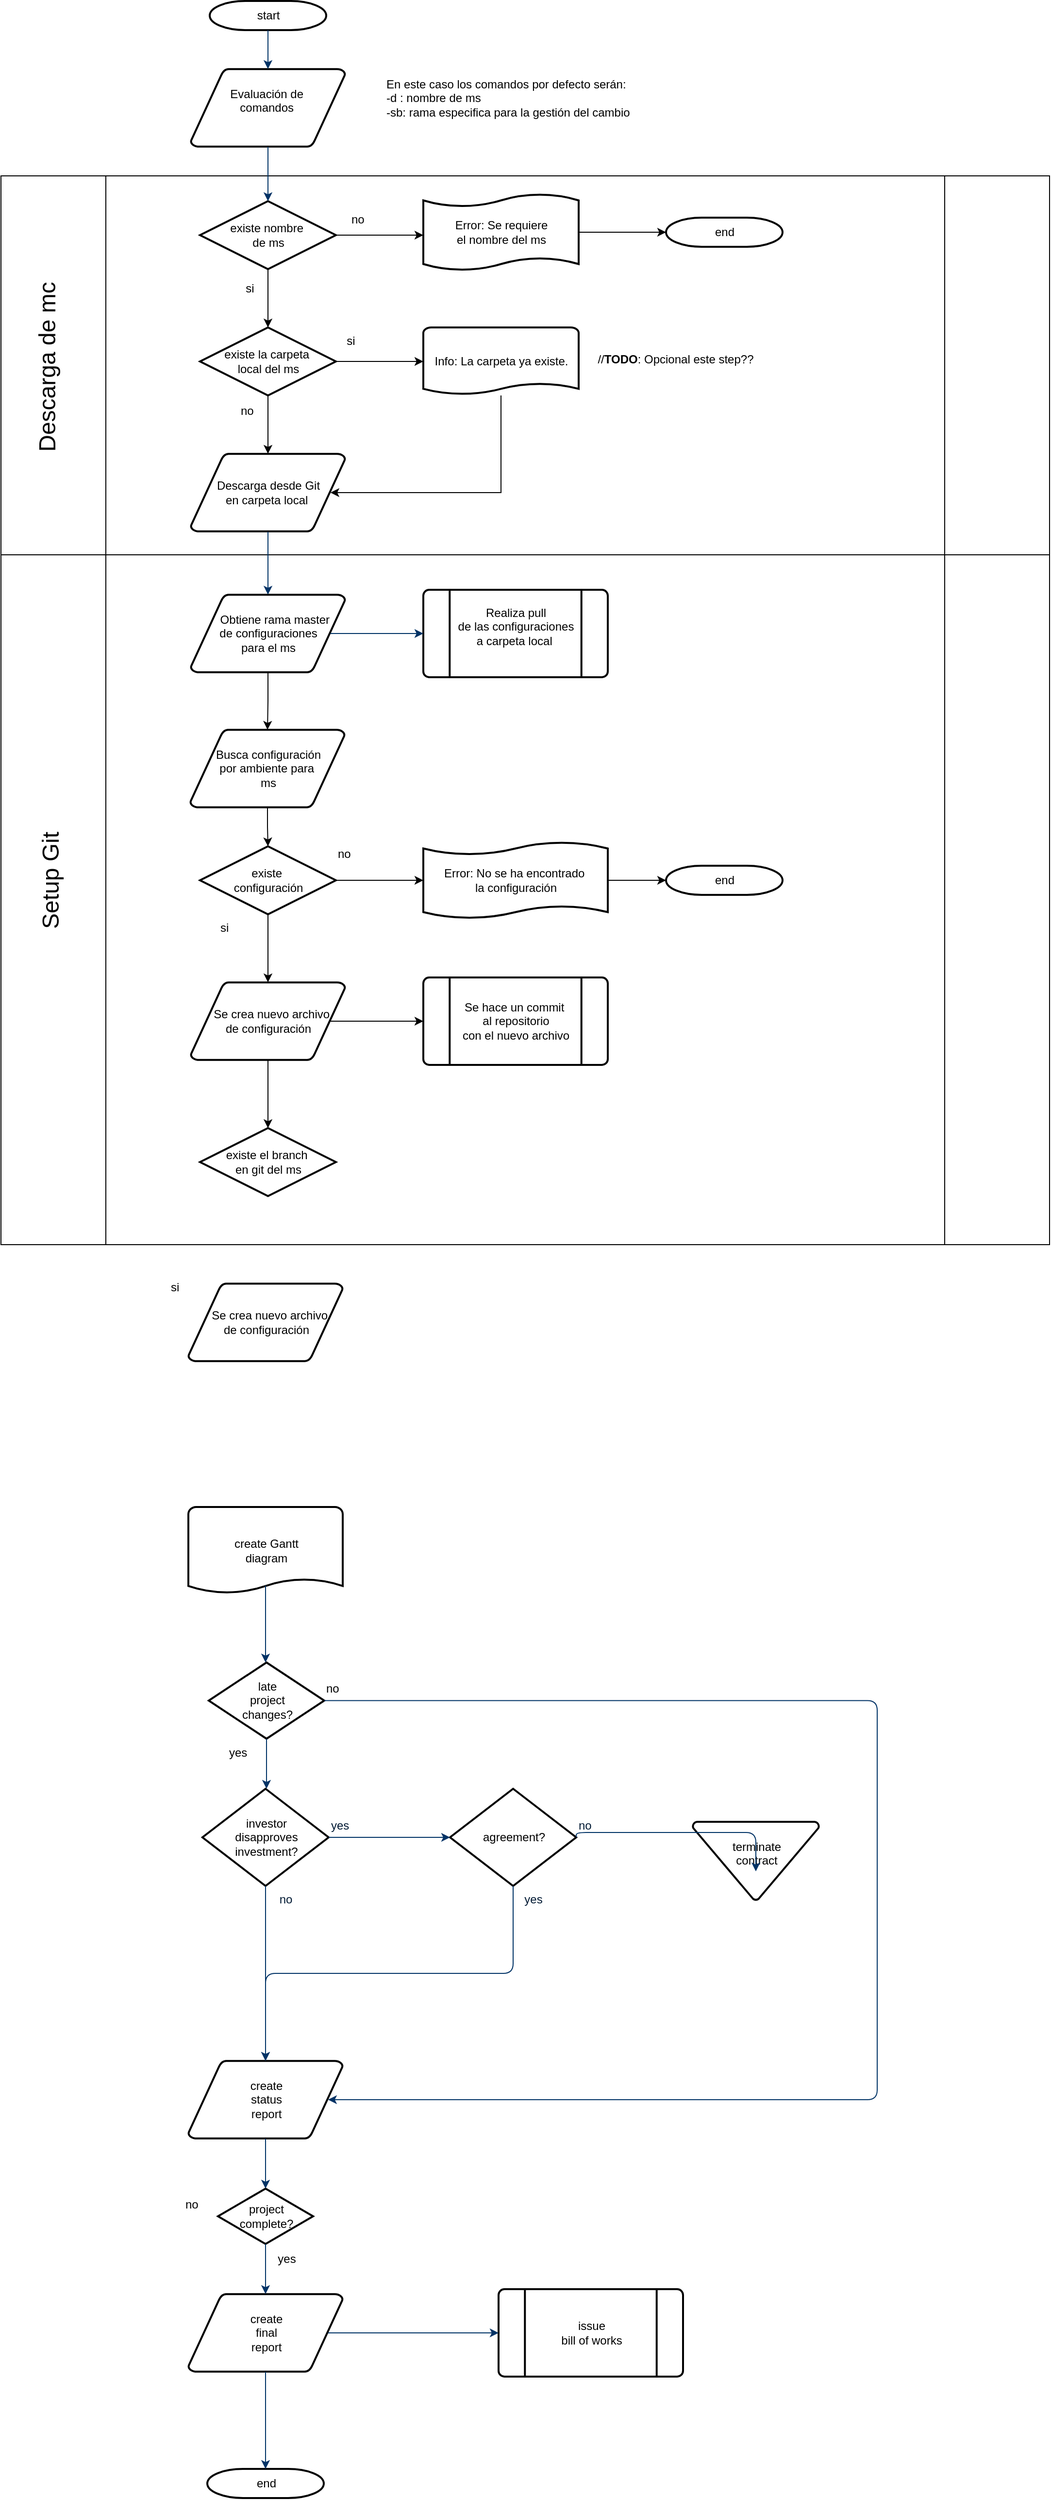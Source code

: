 <mxfile version="26.0.2">
  <diagram id="6a731a19-8d31-9384-78a2-239565b7b9f0" name="Page-1">
    <mxGraphModel grid="1" page="1" gridSize="10" guides="1" tooltips="1" connect="1" arrows="1" fold="1" pageScale="1" pageWidth="1169" pageHeight="827" background="none" math="0" shadow="0">
      <root>
        <mxCell id="0" />
        <mxCell id="1" parent="0" />
        <mxCell id="IALrsoC1u68m4rLIXQtQ-102" value="" style="shape=process;whiteSpace=wrap;html=1;backgroundOutline=1;" vertex="1" parent="1">
          <mxGeometry x="45" y="630" width="1080" height="710" as="geometry" />
        </mxCell>
        <mxCell id="IALrsoC1u68m4rLIXQtQ-79" value="" style="shape=process;whiteSpace=wrap;html=1;backgroundOutline=1;" vertex="1" parent="1">
          <mxGeometry x="45" y="240" width="1080" height="390" as="geometry" />
        </mxCell>
        <mxCell id="2" value="start" style="shape=mxgraph.flowchart.terminator;strokeWidth=2;gradientColor=none;gradientDirection=north;fontStyle=0;html=1;" vertex="1" parent="1">
          <mxGeometry x="260" y="60" width="120" height="30" as="geometry" />
        </mxCell>
        <mxCell id="3" value="&lt;div&gt;Evaluación de&amp;nbsp;&lt;/div&gt;&lt;div&gt;comandos&amp;nbsp;&lt;/div&gt;&lt;div&gt;&lt;br&gt;&lt;/div&gt;" style="shape=mxgraph.flowchart.data;strokeWidth=2;gradientColor=none;gradientDirection=north;fontStyle=0;html=1;" vertex="1" parent="1">
          <mxGeometry x="240.5" y="130" width="159" height="80" as="geometry" />
        </mxCell>
        <mxCell id="4" value="&lt;div&gt;&lt;span style=&quot;background-color: initial;&quot;&gt;Descarga desde Git&lt;/span&gt;&lt;/div&gt;&lt;div&gt;en carpeta local&amp;nbsp;&lt;/div&gt;" style="shape=mxgraph.flowchart.data;strokeWidth=2;gradientColor=none;gradientDirection=north;fontStyle=0;html=1;" vertex="1" parent="1">
          <mxGeometry x="240.5" y="526" width="159" height="80" as="geometry" />
        </mxCell>
        <mxCell id="IALrsoC1u68m4rLIXQtQ-65" value="" style="edgeStyle=orthogonalEdgeStyle;rounded=0;orthogonalLoop=1;jettySize=auto;html=1;" edge="1" parent="1" source="6">
          <mxGeometry relative="1" as="geometry">
            <mxPoint x="480" y="301" as="targetPoint" />
          </mxGeometry>
        </mxCell>
        <mxCell id="IALrsoC1u68m4rLIXQtQ-69" value="" style="edgeStyle=orthogonalEdgeStyle;rounded=0;orthogonalLoop=1;jettySize=auto;html=1;" edge="1" parent="1" source="6" target="IALrsoC1u68m4rLIXQtQ-68">
          <mxGeometry relative="1" as="geometry" />
        </mxCell>
        <mxCell id="6" value="existe nombre&amp;nbsp;&lt;div&gt;de ms&lt;/div&gt;" style="shape=mxgraph.flowchart.decision;strokeWidth=2;gradientColor=none;gradientDirection=north;fontStyle=0;html=1;" vertex="1" parent="1">
          <mxGeometry x="250" y="266" width="140" height="70" as="geometry" />
        </mxCell>
        <mxCell id="7" style="fontStyle=1;strokeColor=#003366;strokeWidth=1;html=1;" edge="1" parent="1" source="2" target="3">
          <mxGeometry relative="1" as="geometry" />
        </mxCell>
        <mxCell id="8" style="fontStyle=1;strokeColor=#003366;strokeWidth=1;html=1;entryX=0.5;entryY=0;entryDx=0;entryDy=0;entryPerimeter=0;" edge="1" parent="1" source="3" target="6">
          <mxGeometry relative="1" as="geometry">
            <mxPoint x="320" y="250" as="targetPoint" />
            <Array as="points">
              <mxPoint x="320" y="230" />
            </Array>
          </mxGeometry>
        </mxCell>
        <mxCell id="11" value="no" style="text;fontStyle=0;html=1;strokeColor=none;gradientColor=none;fillColor=none;strokeWidth=2;" vertex="1" parent="1">
          <mxGeometry x="404" y="271" width="40" height="26" as="geometry" />
        </mxCell>
        <mxCell id="IALrsoC1u68m4rLIXQtQ-82" value="" style="edgeStyle=orthogonalEdgeStyle;rounded=0;orthogonalLoop=1;jettySize=auto;html=1;entryX=0.5;entryY=0;entryDx=0;entryDy=0;entryPerimeter=0;" edge="1" parent="1" source="13" target="IALrsoC1u68m4rLIXQtQ-98">
          <mxGeometry relative="1" as="geometry">
            <mxPoint x="320" y="815.6" as="targetPoint" />
          </mxGeometry>
        </mxCell>
        <mxCell id="13" value="&amp;nbsp; &amp;nbsp; &amp;nbsp;Obtiene rama&amp;nbsp;&lt;span style=&quot;background-color: initial;&quot;&gt;master&amp;nbsp;&lt;/span&gt;&lt;div&gt;&lt;span style=&quot;background-color: initial;&quot;&gt;de configuraciones&lt;/span&gt;&lt;div&gt;&lt;div&gt;para el ms&lt;/div&gt;&lt;/div&gt;&lt;/div&gt;" style="shape=mxgraph.flowchart.data;strokeWidth=2;gradientColor=none;gradientDirection=north;fontStyle=0;html=1;" vertex="1" parent="1">
          <mxGeometry x="240.5" y="671" width="159" height="80" as="geometry" />
        </mxCell>
        <mxCell id="14" value="si" style="text;fontStyle=0;html=1;strokeColor=none;gradientColor=none;fillColor=none;strokeWidth=2;align=center;" vertex="1" parent="1">
          <mxGeometry x="281" y="341.5" width="40" height="26" as="geometry" />
        </mxCell>
        <mxCell id="15" value="Info: La carpeta ya existe." style="shape=mxgraph.flowchart.document;strokeWidth=2;gradientColor=none;gradientDirection=north;fontStyle=0;html=1;" vertex="1" parent="1">
          <mxGeometry x="480" y="396" width="160" height="70" as="geometry" />
        </mxCell>
        <mxCell id="17" value="" style="edgeStyle=elbowEdgeStyle;elbow=horizontal;fontStyle=1;strokeColor=#003366;strokeWidth=1;html=1;" edge="1" parent="1" source="4" target="13">
          <mxGeometry width="100" height="100" as="geometry">
            <mxPoint y="120" as="sourcePoint" />
            <mxPoint x="100" y="20" as="targetPoint" />
          </mxGeometry>
        </mxCell>
        <mxCell id="18" value="Realiza pull&lt;div&gt;de las configuraciones&lt;/div&gt;&lt;div&gt;a carpeta local&lt;span style=&quot;background-color: initial;&quot;&gt;&amp;nbsp;&lt;/span&gt;&lt;/div&gt;&lt;div&gt;&lt;div&gt;&lt;br&gt;&lt;/div&gt;&lt;/div&gt;" style="shape=mxgraph.flowchart.predefined_process;strokeWidth=2;gradientColor=none;gradientDirection=north;fontStyle=0;html=1;" vertex="1" parent="1">
          <mxGeometry x="480" y="666" width="190" height="90" as="geometry" />
        </mxCell>
        <mxCell id="19" value="" style="edgeStyle=elbowEdgeStyle;elbow=horizontal;exitX=0.905;exitY=0.5;exitPerimeter=0;fontStyle=1;strokeColor=#003366;strokeWidth=1;html=1;" edge="1" parent="1" source="13" target="18">
          <mxGeometry width="100" height="100" as="geometry">
            <mxPoint y="131" as="sourcePoint" />
            <mxPoint x="100" y="31" as="targetPoint" />
          </mxGeometry>
        </mxCell>
        <mxCell id="IALrsoC1u68m4rLIXQtQ-83" value="" style="edgeStyle=orthogonalEdgeStyle;rounded=0;orthogonalLoop=1;jettySize=auto;html=1;exitX=0.5;exitY=1;exitDx=0;exitDy=0;exitPerimeter=0;" edge="1" parent="1" source="IALrsoC1u68m4rLIXQtQ-98" target="IALrsoC1u68m4rLIXQtQ-80">
          <mxGeometry relative="1" as="geometry">
            <mxPoint x="320.1" y="880" as="sourcePoint" />
          </mxGeometry>
        </mxCell>
        <mxCell id="22" value="create Gantt&#xa;diagram" style="shape=mxgraph.flowchart.document;strokeWidth=2;gradientColor=none;gradientDirection=north;fontStyle=0;html=1;" vertex="1" parent="1">
          <mxGeometry x="238" y="1610" width="159" height="90" as="geometry" />
        </mxCell>
        <mxCell id="24" value="late&#xa;project&#xa;changes?" style="shape=mxgraph.flowchart.decision;strokeWidth=2;gradientColor=none;gradientDirection=north;fontStyle=0;html=1;" vertex="1" parent="1">
          <mxGeometry x="259" y="1770" width="119" height="78.5" as="geometry" />
        </mxCell>
        <mxCell id="25" value="" style="edgeStyle=elbowEdgeStyle;elbow=horizontal;exitX=0.5;exitY=0.9;exitPerimeter=0;fontStyle=1;strokeColor=#003366;strokeWidth=1;html=1;" edge="1" parent="1" source="22" target="24">
          <mxGeometry width="100" height="100" as="geometry">
            <mxPoint x="-2.5" y="790" as="sourcePoint" />
            <mxPoint x="97.5" y="690" as="targetPoint" />
          </mxGeometry>
        </mxCell>
        <mxCell id="27" value="yes" style="text;fontStyle=0;html=1;strokeColor=none;gradientColor=none;fillColor=none;strokeWidth=2;" vertex="1" parent="1">
          <mxGeometry x="277.5" y="1848.5" width="40" height="26" as="geometry" />
        </mxCell>
        <mxCell id="28" value="investor&#xa;disapproves&#xa; investment?" style="shape=mxgraph.flowchart.decision;strokeWidth=2;gradientColor=none;gradientDirection=north;fontStyle=0;html=1;" vertex="1" parent="1">
          <mxGeometry x="252.5" y="1900" width="130" height="100" as="geometry" />
        </mxCell>
        <mxCell id="29" value="agreement?" style="shape=mxgraph.flowchart.decision;strokeWidth=2;gradientColor=none;gradientDirection=north;fontStyle=0;html=1;" vertex="1" parent="1">
          <mxGeometry x="507.5" y="1900" width="130" height="100" as="geometry" />
        </mxCell>
        <mxCell id="30" value="" style="edgeStyle=elbowEdgeStyle;elbow=horizontal;exitX=0.5;exitY=1;exitPerimeter=0;fontStyle=1;strokeColor=#003366;strokeWidth=1;html=1;" edge="1" parent="1" source="24" target="28">
          <mxGeometry width="100" height="100" as="geometry">
            <mxPoint x="-2.5" y="790" as="sourcePoint" />
            <mxPoint x="97.5" y="690" as="targetPoint" />
          </mxGeometry>
        </mxCell>
        <mxCell id="31" value="" style="edgeStyle=elbowEdgeStyle;elbow=horizontal;exitX=1;exitY=0.5;exitPerimeter=0;entryX=0;entryY=0.5;entryPerimeter=0;fontStyle=1;strokeColor=#003366;strokeWidth=1;html=1;" edge="1" parent="1" source="28" target="29">
          <mxGeometry width="100" height="100" as="geometry">
            <mxPoint x="-2.5" y="790" as="sourcePoint" />
            <mxPoint x="97.5" y="690" as="targetPoint" />
          </mxGeometry>
        </mxCell>
        <mxCell id="32" value="terminate&#xa;contract&#xa;" style="shape=mxgraph.flowchart.merge_or_storage;strokeWidth=2;gradientColor=none;gradientDirection=north;fontStyle=0;html=1;" vertex="1" parent="1">
          <mxGeometry x="757.5" y="1934" width="130" height="80.5" as="geometry" />
        </mxCell>
        <mxCell id="33" value="" style="edgeStyle=elbowEdgeStyle;elbow=vertical;exitX=1;exitY=0.5;exitPerimeter=0;entryX=0.5;entryY=0;entryPerimeter=0;fontStyle=1;strokeColor=#003366;strokeWidth=1;html=1;" edge="1" parent="1" source="29">
          <mxGeometry width="100" height="100" as="geometry">
            <mxPoint x="-2.5" y="785" as="sourcePoint" />
            <mxPoint x="822.5" y="1985" as="targetPoint" />
            <Array as="points">
              <mxPoint x="737.5" y="1945" />
            </Array>
          </mxGeometry>
        </mxCell>
        <mxCell id="34" value="create&#xa;status&#xa;report" style="shape=mxgraph.flowchart.data;strokeWidth=2;gradientColor=none;gradientDirection=north;fontStyle=0;html=1;" vertex="1" parent="1">
          <mxGeometry x="238" y="2180" width="159" height="80" as="geometry" />
        </mxCell>
        <mxCell id="35" value="" style="edgeStyle=elbowEdgeStyle;elbow=vertical;exitX=0.5;exitY=1;exitPerimeter=0;fontColor=#001933;fontStyle=1;strokeColor=#003366;strokeWidth=1;html=1;" edge="1" parent="1" source="28" target="34">
          <mxGeometry width="100" height="100" as="geometry">
            <mxPoint x="-2.5" y="790" as="sourcePoint" />
            <mxPoint x="97.5" y="690" as="targetPoint" />
          </mxGeometry>
        </mxCell>
        <mxCell id="36" value="" style="edgeStyle=elbowEdgeStyle;elbow=vertical;exitX=0.5;exitY=1;exitPerimeter=0;entryX=0.5;entryY=0;entryPerimeter=0;fontStyle=1;strokeColor=#003366;strokeWidth=1;html=1;" edge="1" parent="1" source="29" target="34">
          <mxGeometry width="100" height="100" as="geometry">
            <mxPoint x="-2.5" y="790" as="sourcePoint" />
            <mxPoint x="97.5" y="690" as="targetPoint" />
          </mxGeometry>
        </mxCell>
        <mxCell id="37" value="project&#xa;complete?" style="shape=mxgraph.flowchart.decision;strokeWidth=2;gradientColor=none;gradientDirection=north;fontStyle=0;html=1;" vertex="1" parent="1">
          <mxGeometry x="268.5" y="2311.5" width="98" height="57" as="geometry" />
        </mxCell>
        <mxCell id="38" value="create&#xa;final&#xa;report" style="shape=mxgraph.flowchart.data;strokeWidth=2;gradientColor=none;gradientDirection=north;fontStyle=0;html=1;" vertex="1" parent="1">
          <mxGeometry x="238" y="2420" width="159" height="80" as="geometry" />
        </mxCell>
        <mxCell id="39" value="issue&#xa;bill of works" style="shape=mxgraph.flowchart.predefined_process;strokeWidth=2;gradientColor=none;gradientDirection=north;fontStyle=0;html=1;" vertex="1" parent="1">
          <mxGeometry x="557.5" y="2415" width="190" height="90" as="geometry" />
        </mxCell>
        <mxCell id="40" value="end" style="shape=mxgraph.flowchart.terminator;strokeWidth=2;gradientColor=none;gradientDirection=north;fontStyle=0;html=1;" vertex="1" parent="1">
          <mxGeometry x="257.5" y="2600" width="120" height="30" as="geometry" />
        </mxCell>
        <mxCell id="41" value="" style="edgeStyle=elbowEdgeStyle;elbow=vertical;exitX=0.5;exitY=1;exitPerimeter=0;entryX=0.5;entryY=0;entryPerimeter=0;fontStyle=1;strokeColor=#003366;strokeWidth=1;html=1;" edge="1" parent="1" source="34" target="37">
          <mxGeometry width="100" height="100" as="geometry">
            <mxPoint x="-2.5" y="790" as="sourcePoint" />
            <mxPoint x="97.5" y="690" as="targetPoint" />
          </mxGeometry>
        </mxCell>
        <mxCell id="42" value="" style="edgeStyle=elbowEdgeStyle;elbow=vertical;exitX=0.5;exitY=1;exitPerimeter=0;entryX=0.5;entryY=0;entryPerimeter=0;fontStyle=1;strokeColor=#003366;strokeWidth=1;html=1;" edge="1" parent="1" source="37" target="38">
          <mxGeometry width="100" height="100" as="geometry">
            <mxPoint x="-2.5" y="790" as="sourcePoint" />
            <mxPoint x="97.5" y="690" as="targetPoint" />
          </mxGeometry>
        </mxCell>
        <mxCell id="43" value="" style="edgeStyle=elbowEdgeStyle;elbow=vertical;exitX=0.5;exitY=1;exitPerimeter=0;entryX=0.5;entryY=0;entryPerimeter=0;fontStyle=1;strokeColor=#003366;strokeWidth=1;html=1;" edge="1" parent="1" source="38" target="40">
          <mxGeometry width="100" height="100" as="geometry">
            <mxPoint x="-2.5" y="790" as="sourcePoint" />
            <mxPoint x="97.5" y="690" as="targetPoint" />
          </mxGeometry>
        </mxCell>
        <mxCell id="44" value="" style="edgeStyle=elbowEdgeStyle;elbow=vertical;exitX=0.905;exitY=0.5;exitPerimeter=0;entryX=0;entryY=0.5;entryPerimeter=0;fontStyle=1;strokeColor=#003366;strokeWidth=1;html=1;" edge="1" parent="1" source="38" target="39">
          <mxGeometry width="100" height="100" as="geometry">
            <mxPoint x="-2.5" y="790" as="sourcePoint" />
            <mxPoint x="97.5" y="690" as="targetPoint" />
          </mxGeometry>
        </mxCell>
        <mxCell id="45" value="" style="edgeStyle=elbowEdgeStyle;elbow=horizontal;exitX=1;exitY=0.5;exitPerimeter=0;entryX=0.905;entryY=0.5;entryPerimeter=0;fontStyle=1;strokeColor=#003366;strokeWidth=1;html=1;" edge="1" parent="1" source="24" target="34">
          <mxGeometry width="100" height="100" as="geometry">
            <mxPoint x="-2.5" y="770" as="sourcePoint" />
            <mxPoint x="97.5" y="670" as="targetPoint" />
            <Array as="points">
              <mxPoint x="947.5" y="1990" />
            </Array>
          </mxGeometry>
        </mxCell>
        <mxCell id="46" value="no" style="text;fontStyle=0;html=1;strokeColor=none;gradientColor=none;fillColor=none;strokeWidth=2;" vertex="1" parent="1">
          <mxGeometry x="378" y="1783.25" width="40" height="26" as="geometry" />
        </mxCell>
        <mxCell id="47" value="yes" style="text;fontColor=#001933;fontStyle=0;html=1;strokeColor=none;gradientColor=none;fillColor=none;strokeWidth=2;" vertex="1" parent="1">
          <mxGeometry x="382.5" y="1924" width="40" height="26" as="geometry" />
        </mxCell>
        <mxCell id="48" value="no" style="text;fontColor=#001933;fontStyle=0;html=1;strokeColor=none;gradientColor=none;fillColor=none;strokeWidth=2;align=center;" vertex="1" parent="1">
          <mxGeometry x="317.5" y="2000" width="40" height="26" as="geometry" />
        </mxCell>
        <mxCell id="49" value="yes" style="text;fontColor=#001933;fontStyle=0;html=1;strokeColor=none;gradientColor=none;fillColor=none;strokeWidth=2;align=center;" vertex="1" parent="1">
          <mxGeometry x="572.5" y="2000" width="40" height="26" as="geometry" />
        </mxCell>
        <mxCell id="50" value="no" style="text;fontColor=#001933;fontStyle=0;html=1;strokeColor=none;gradientColor=none;fillColor=none;strokeWidth=2;" vertex="1" parent="1">
          <mxGeometry x="637.5" y="1924" width="40" height="26" as="geometry" />
        </mxCell>
        <mxCell id="IALrsoC1u68m4rLIXQtQ-78" value="" style="edgeStyle=orthogonalEdgeStyle;rounded=0;orthogonalLoop=1;jettySize=auto;html=1;" edge="1" parent="1" source="51" target="IALrsoC1u68m4rLIXQtQ-77">
          <mxGeometry relative="1" as="geometry" />
        </mxCell>
        <mxCell id="51" value="Error: Se requiere&lt;div&gt;el nombre del ms&lt;/div&gt;" style="shape=mxgraph.flowchart.paper_tape;strokeWidth=2;gradientColor=none;gradientDirection=north;fontStyle=0;html=1;" vertex="1" parent="1">
          <mxGeometry x="480" y="257.5" width="160" height="81" as="geometry" />
        </mxCell>
        <mxCell id="53" value="yes" style="text;fontStyle=0;html=1;strokeColor=none;gradientColor=none;fillColor=none;strokeWidth=2;align=center;" vertex="1" parent="1">
          <mxGeometry x="318.5" y="2370" width="40" height="26" as="geometry" />
        </mxCell>
        <mxCell id="55" value="no" style="text;fontStyle=0;html=1;strokeColor=none;gradientColor=none;fillColor=none;strokeWidth=2;" vertex="1" parent="1">
          <mxGeometry x="232.5" y="2314" width="40" height="26" as="geometry" />
        </mxCell>
        <mxCell id="IALrsoC1u68m4rLIXQtQ-67" value="En este caso los comandos por defecto serán:&lt;div&gt;-d : nombre de ms&amp;nbsp;&lt;/div&gt;&lt;div&gt;&lt;span style=&quot;background-color: initial;&quot;&gt;-sb: rama especifica para la gestión del cambio&lt;/span&gt;&lt;/div&gt;" style="text;html=1;align=left;verticalAlign=middle;whiteSpace=wrap;rounded=0;" vertex="1" parent="1">
          <mxGeometry x="440" y="130" width="300" height="60" as="geometry" />
        </mxCell>
        <mxCell id="IALrsoC1u68m4rLIXQtQ-71" value="" style="edgeStyle=orthogonalEdgeStyle;rounded=0;orthogonalLoop=1;jettySize=auto;html=1;" edge="1" parent="1" source="IALrsoC1u68m4rLIXQtQ-68" target="15">
          <mxGeometry relative="1" as="geometry" />
        </mxCell>
        <mxCell id="IALrsoC1u68m4rLIXQtQ-74" value="" style="edgeStyle=orthogonalEdgeStyle;rounded=0;orthogonalLoop=1;jettySize=auto;html=1;" edge="1" parent="1" source="IALrsoC1u68m4rLIXQtQ-68" target="4">
          <mxGeometry relative="1" as="geometry" />
        </mxCell>
        <mxCell id="IALrsoC1u68m4rLIXQtQ-68" value="existe la carpeta&amp;nbsp;&lt;div&gt;local del ms&lt;/div&gt;" style="shape=mxgraph.flowchart.decision;strokeWidth=2;gradientColor=none;gradientDirection=north;fontStyle=0;html=1;" vertex="1" parent="1">
          <mxGeometry x="250" y="396" width="140" height="70" as="geometry" />
        </mxCell>
        <mxCell id="IALrsoC1u68m4rLIXQtQ-72" value="si" style="text;fontStyle=0;html=1;strokeColor=none;gradientColor=none;fillColor=none;strokeWidth=2;align=center;" vertex="1" parent="1">
          <mxGeometry x="385" y="396" width="40" height="26" as="geometry" />
        </mxCell>
        <mxCell id="IALrsoC1u68m4rLIXQtQ-73" value="no" style="text;fontStyle=0;html=1;strokeColor=none;gradientColor=none;fillColor=none;strokeWidth=2;" vertex="1" parent="1">
          <mxGeometry x="290" y="468" width="40" height="26" as="geometry" />
        </mxCell>
        <mxCell id="IALrsoC1u68m4rLIXQtQ-75" style="edgeStyle=orthogonalEdgeStyle;rounded=0;orthogonalLoop=1;jettySize=auto;html=1;entryX=0.905;entryY=0.5;entryDx=0;entryDy=0;entryPerimeter=0;" edge="1" parent="1" source="15" target="4">
          <mxGeometry relative="1" as="geometry">
            <Array as="points">
              <mxPoint x="560" y="566" />
            </Array>
          </mxGeometry>
        </mxCell>
        <mxCell id="IALrsoC1u68m4rLIXQtQ-77" value="end" style="shape=mxgraph.flowchart.terminator;strokeWidth=2;gradientColor=none;gradientDirection=north;fontStyle=0;html=1;" vertex="1" parent="1">
          <mxGeometry x="730" y="283" width="120" height="30" as="geometry" />
        </mxCell>
        <mxCell id="IALrsoC1u68m4rLIXQtQ-85" value="" style="edgeStyle=orthogonalEdgeStyle;rounded=0;orthogonalLoop=1;jettySize=auto;html=1;" edge="1" parent="1" source="IALrsoC1u68m4rLIXQtQ-80" target="IALrsoC1u68m4rLIXQtQ-84">
          <mxGeometry relative="1" as="geometry" />
        </mxCell>
        <mxCell id="IALrsoC1u68m4rLIXQtQ-93" value="" style="edgeStyle=orthogonalEdgeStyle;rounded=0;orthogonalLoop=1;jettySize=auto;html=1;" edge="1" parent="1" source="IALrsoC1u68m4rLIXQtQ-80" target="IALrsoC1u68m4rLIXQtQ-88">
          <mxGeometry relative="1" as="geometry" />
        </mxCell>
        <mxCell id="IALrsoC1u68m4rLIXQtQ-80" value="existe&amp;nbsp;&lt;div&gt;configuración&lt;/div&gt;" style="shape=mxgraph.flowchart.decision;strokeWidth=2;gradientColor=none;gradientDirection=north;fontStyle=0;html=1;" vertex="1" parent="1">
          <mxGeometry x="250" y="930" width="140" height="70" as="geometry" />
        </mxCell>
        <mxCell id="IALrsoC1u68m4rLIXQtQ-87" value="" style="edgeStyle=orthogonalEdgeStyle;rounded=0;orthogonalLoop=1;jettySize=auto;html=1;" edge="1" parent="1" source="IALrsoC1u68m4rLIXQtQ-84" target="IALrsoC1u68m4rLIXQtQ-86">
          <mxGeometry relative="1" as="geometry" />
        </mxCell>
        <mxCell id="IALrsoC1u68m4rLIXQtQ-84" value="Error:&amp;nbsp;&lt;span style=&quot;background-color: initial;&quot;&gt;No se ha encontrado&amp;nbsp;&lt;/span&gt;&lt;div&gt;&lt;span style=&quot;background-color: initial;&quot;&gt;la configuración&lt;/span&gt;&lt;/div&gt;" style="shape=mxgraph.flowchart.paper_tape;strokeWidth=2;gradientColor=none;gradientDirection=north;fontStyle=0;html=1;" vertex="1" parent="1">
          <mxGeometry x="480" y="924.5" width="190" height="81" as="geometry" />
        </mxCell>
        <mxCell id="IALrsoC1u68m4rLIXQtQ-86" value="end" style="shape=mxgraph.flowchart.terminator;strokeWidth=2;gradientColor=none;gradientDirection=north;fontStyle=0;html=1;" vertex="1" parent="1">
          <mxGeometry x="730" y="950" width="120" height="30" as="geometry" />
        </mxCell>
        <mxCell id="IALrsoC1u68m4rLIXQtQ-92" value="" style="edgeStyle=orthogonalEdgeStyle;rounded=0;orthogonalLoop=1;jettySize=auto;html=1;exitX=0.905;exitY=0.5;exitDx=0;exitDy=0;exitPerimeter=0;" edge="1" parent="1" source="IALrsoC1u68m4rLIXQtQ-88" target="IALrsoC1u68m4rLIXQtQ-91">
          <mxGeometry relative="1" as="geometry" />
        </mxCell>
        <mxCell id="IALrsoC1u68m4rLIXQtQ-95" value="" style="edgeStyle=orthogonalEdgeStyle;rounded=0;orthogonalLoop=1;jettySize=auto;html=1;" edge="1" parent="1" source="IALrsoC1u68m4rLIXQtQ-88">
          <mxGeometry relative="1" as="geometry">
            <mxPoint x="320" y="1220" as="targetPoint" />
          </mxGeometry>
        </mxCell>
        <mxCell id="IALrsoC1u68m4rLIXQtQ-88" value="&amp;nbsp; Se crea nuevo archivo&lt;div&gt;de configuración&lt;/div&gt;" style="shape=mxgraph.flowchart.data;strokeWidth=2;gradientColor=none;gradientDirection=north;fontStyle=0;html=1;" vertex="1" parent="1">
          <mxGeometry x="240.5" y="1070" width="159" height="80" as="geometry" />
        </mxCell>
        <mxCell id="IALrsoC1u68m4rLIXQtQ-89" value="no" style="text;fontStyle=0;html=1;strokeColor=none;gradientColor=none;fillColor=none;strokeWidth=2;" vertex="1" parent="1">
          <mxGeometry x="390" y="924" width="40" height="26" as="geometry" />
        </mxCell>
        <mxCell id="IALrsoC1u68m4rLIXQtQ-90" value="//&lt;b&gt;TODO&lt;/b&gt;: Opcional este step??" style="text;html=1;align=center;verticalAlign=middle;whiteSpace=wrap;rounded=0;" vertex="1" parent="1">
          <mxGeometry x="650" y="414" width="180" height="30" as="geometry" />
        </mxCell>
        <mxCell id="IALrsoC1u68m4rLIXQtQ-91" value="Se hace un commit&amp;nbsp;&lt;div&gt;al repositorio&lt;/div&gt;&lt;div&gt;con el nuevo archivo&lt;/div&gt;" style="shape=mxgraph.flowchart.predefined_process;strokeWidth=2;gradientColor=none;gradientDirection=north;fontStyle=0;html=1;" vertex="1" parent="1">
          <mxGeometry x="480" y="1065" width="190" height="90" as="geometry" />
        </mxCell>
        <mxCell id="IALrsoC1u68m4rLIXQtQ-97" value="existe el branch&amp;nbsp;&lt;div&gt;en git del ms&lt;/div&gt;" style="shape=mxgraph.flowchart.decision;strokeWidth=2;gradientColor=none;gradientDirection=north;fontStyle=0;html=1;" vertex="1" parent="1">
          <mxGeometry x="250" y="1220" width="140" height="70" as="geometry" />
        </mxCell>
        <mxCell id="IALrsoC1u68m4rLIXQtQ-98" value="Busca configuración&lt;div&gt;por ambiente para&amp;nbsp;&lt;/div&gt;&lt;div&gt;ms&lt;/div&gt;" style="shape=mxgraph.flowchart.data;strokeWidth=2;gradientColor=none;gradientDirection=north;fontStyle=0;html=1;" vertex="1" parent="1">
          <mxGeometry x="240" y="810" width="159" height="80" as="geometry" />
        </mxCell>
        <mxCell id="IALrsoC1u68m4rLIXQtQ-99" value="si" style="text;fontStyle=0;html=1;strokeColor=none;gradientColor=none;fillColor=none;strokeWidth=2;" vertex="1" parent="1">
          <mxGeometry x="268.5" y="1000" width="40" height="26" as="geometry" />
        </mxCell>
        <mxCell id="IALrsoC1u68m4rLIXQtQ-100" value="si" style="text;fontStyle=0;html=1;strokeColor=none;gradientColor=none;fillColor=none;strokeWidth=2;" vertex="1" parent="1">
          <mxGeometry x="217.5" y="1370" width="40" height="26" as="geometry" />
        </mxCell>
        <mxCell id="IALrsoC1u68m4rLIXQtQ-101" value="&amp;nbsp; Se crea nuevo archivo&lt;div&gt;de configuración&lt;/div&gt;" style="shape=mxgraph.flowchart.data;strokeWidth=2;gradientColor=none;gradientDirection=north;fontStyle=0;html=1;" vertex="1" parent="1">
          <mxGeometry x="238" y="1380" width="159" height="80" as="geometry" />
        </mxCell>
        <mxCell id="IALrsoC1u68m4rLIXQtQ-103" value="Descarga de mc" style="text;html=1;align=center;verticalAlign=middle;whiteSpace=wrap;rounded=0;rotation=-90;fontStyle=0;spacing=3;fontSize=24;" vertex="1" parent="1">
          <mxGeometry x="-4.5" y="422" width="195" height="30" as="geometry" />
        </mxCell>
        <mxCell id="IALrsoC1u68m4rLIXQtQ-104" value="Setup Git" style="text;html=1;align=center;verticalAlign=middle;whiteSpace=wrap;rounded=0;rotation=-90;fontStyle=0;spacing=3;fontSize=24;" vertex="1" parent="1">
          <mxGeometry x="-1" y="950" width="195" height="30" as="geometry" />
        </mxCell>
      </root>
    </mxGraphModel>
  </diagram>
</mxfile>
